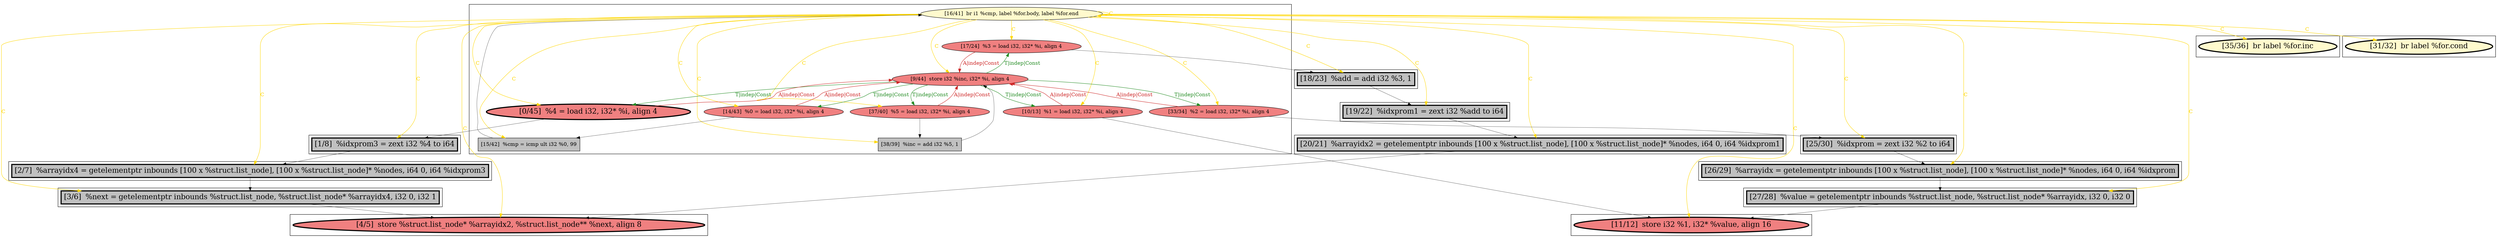 
digraph G {



node742->node744 [style=solid,color=gold,label="C",penwidth=1.0,fontcolor=gold ]
node742->node735 [style=solid,color=gold,label="C",penwidth=1.0,fontcolor=gold ]
node737->node741 [style=solid,color=black,label="",penwidth=0.5,fontcolor=black ]
node744->node741 [style=solid,color=firebrick3,label="A|indep|Const",penwidth=1.0,fontcolor=firebrick3 ]
node741->node740 [style=solid,color=forestgreen,label="T|indep|Const",penwidth=1.0,fontcolor=forestgreen ]
node740->node741 [style=solid,color=firebrick3,label="A|indep|Const",penwidth=1.0,fontcolor=firebrick3 ]
node745->node742 [style=solid,color=black,label="",penwidth=0.5,fontcolor=black ]
node742->node748 [style=solid,color=gold,label="C",penwidth=1.0,fontcolor=gold ]
node742->node745 [style=solid,color=gold,label="C",penwidth=1.0,fontcolor=gold ]
node742->node738 [style=solid,color=gold,label="C",penwidth=1.0,fontcolor=gold ]
node736->node735 [style=solid,color=black,label="",penwidth=0.5,fontcolor=black ]
node731->node730 [style=solid,color=black,label="",penwidth=0.5,fontcolor=black ]
node742->node743 [style=solid,color=gold,label="C",penwidth=1.0,fontcolor=gold ]
node742->node750 [style=solid,color=gold,label="C",penwidth=1.0,fontcolor=gold ]
node742->node731 [style=solid,color=gold,label="C",penwidth=1.0,fontcolor=gold ]
node742->node732 [style=solid,color=gold,label="C",penwidth=1.0,fontcolor=gold ]
node746->node741 [style=solid,color=firebrick3,label="A|indep|Const",penwidth=1.0,fontcolor=firebrick3 ]
node742->node741 [style=solid,color=gold,label="C",penwidth=1.0,fontcolor=gold ]
node742->node746 [style=solid,color=gold,label="C",penwidth=1.0,fontcolor=gold ]
node748->node750 [style=solid,color=black,label="",penwidth=0.5,fontcolor=black ]
node741->node744 [style=solid,color=forestgreen,label="T|indep|Const",penwidth=1.0,fontcolor=forestgreen ]
node742->node734 [style=solid,color=gold,label="C",penwidth=1.0,fontcolor=gold ]
node741->node746 [style=solid,color=forestgreen,label="T|indep|Const",penwidth=1.0,fontcolor=forestgreen ]
node743->node741 [style=solid,color=firebrick3,label="A|indep|Const",penwidth=1.0,fontcolor=firebrick3 ]
node741->node743 [style=solid,color=forestgreen,label="T|indep|Const",penwidth=1.0,fontcolor=forestgreen ]
node742->node730 [style=solid,color=gold,label="C",penwidth=1.0,fontcolor=gold ]
node742->node739 [style=solid,color=gold,label="C",penwidth=1.0,fontcolor=gold ]
node742->node751 [style=solid,color=gold,label="C",penwidth=1.0,fontcolor=gold ]
node742->node742 [style=solid,color=gold,label="C",penwidth=1.0,fontcolor=gold ]
node742->node752 [style=solid,color=gold,label="C",penwidth=1.0,fontcolor=gold ]
node740->node748 [style=solid,color=black,label="",penwidth=0.5,fontcolor=black ]
node738->node749 [style=solid,color=black,label="",penwidth=0.5,fontcolor=black ]
node742->node737 [style=solid,color=gold,label="C",penwidth=1.0,fontcolor=gold ]
node741->node739 [style=solid,color=forestgreen,label="T|indep|Const",penwidth=1.0,fontcolor=forestgreen ]
node741->node738 [style=solid,color=forestgreen,label="T|indep|Const",penwidth=1.0,fontcolor=forestgreen ]
node749->node752 [style=solid,color=black,label="",penwidth=0.5,fontcolor=black ]
node734->node733 [style=solid,color=black,label="",penwidth=0.5,fontcolor=black ]
node742->node733 [style=solid,color=gold,label="C",penwidth=1.0,fontcolor=gold ]
node739->node735 [style=solid,color=black,label="",penwidth=0.5,fontcolor=black ]
node742->node736 [style=solid,color=gold,label="C",penwidth=1.0,fontcolor=gold ]
node752->node736 [style=solid,color=black,label="",penwidth=0.5,fontcolor=black ]
node742->node749 [style=solid,color=gold,label="C",penwidth=1.0,fontcolor=gold ]
node744->node734 [style=solid,color=black,label="",penwidth=0.5,fontcolor=black ]
node750->node732 [style=solid,color=black,label="",penwidth=0.5,fontcolor=black ]
node738->node741 [style=solid,color=firebrick3,label="A|indep|Const",penwidth=1.0,fontcolor=firebrick3 ]
node746->node745 [style=solid,color=black,label="",penwidth=0.5,fontcolor=black ]
node739->node741 [style=solid,color=firebrick3,label="A|indep|Const",penwidth=1.0,fontcolor=firebrick3 ]
node742->node740 [style=solid,color=gold,label="C",penwidth=1.0,fontcolor=gold ]
node743->node737 [style=solid,color=black,label="",penwidth=0.5,fontcolor=black ]
node732->node730 [style=solid,color=black,label="",penwidth=0.5,fontcolor=black ]
node742->node747 [style=solid,color=gold,label="C",penwidth=1.0,fontcolor=gold ]
node733->node731 [style=solid,color=black,label="",penwidth=0.5,fontcolor=black ]


subgraph cluster13 {


node752 [penwidth=3.0,fontsize=20,fillcolor=grey,label="[26/29]  %arrayidx = getelementptr inbounds [100 x %struct.list_node], [100 x %struct.list_node]* %nodes, i64 0, i64 %idxprom",shape=rectangle,style=filled ]



}

subgraph cluster11 {


node750 [penwidth=3.0,fontsize=20,fillcolor=grey,label="[2/7]  %arrayidx4 = getelementptr inbounds [100 x %struct.list_node], [100 x %struct.list_node]* %nodes, i64 0, i64 %idxprom3",shape=rectangle,style=filled ]



}

subgraph cluster10 {


node749 [penwidth=3.0,fontsize=20,fillcolor=grey,label="[25/30]  %idxprom = zext i32 %2 to i64",shape=rectangle,style=filled ]



}

subgraph cluster9 {


node748 [penwidth=3.0,fontsize=20,fillcolor=grey,label="[1/8]  %idxprom3 = zext i32 %4 to i64",shape=rectangle,style=filled ]



}

subgraph cluster8 {


node747 [penwidth=3.0,fontsize=20,fillcolor=lemonchiffon,label="[31/32]  br label %for.cond",shape=ellipse,style=filled ]



}

subgraph cluster7 {


node744 [fillcolor=lightcoral,label="[17/24]  %3 = load i32, i32* %i, align 4",shape=ellipse,style=filled ]
node743 [fillcolor=lightcoral,label="[37/40]  %5 = load i32, i32* %i, align 4",shape=ellipse,style=filled ]
node738 [fillcolor=lightcoral,label="[33/34]  %2 = load i32, i32* %i, align 4",shape=ellipse,style=filled ]
node745 [fillcolor=grey,label="[15/42]  %cmp = icmp ult i32 %0, 99",shape=rectangle,style=filled ]
node742 [fillcolor=lemonchiffon,label="[16/41]  br i1 %cmp, label %for.body, label %for.end",shape=ellipse,style=filled ]
node737 [fillcolor=grey,label="[38/39]  %inc = add i32 %5, 1",shape=rectangle,style=filled ]
node746 [fillcolor=lightcoral,label="[14/43]  %0 = load i32, i32* %i, align 4",shape=ellipse,style=filled ]
node740 [penwidth=3.0,fontsize=20,fillcolor=lightcoral,label="[0/45]  %4 = load i32, i32* %i, align 4",shape=ellipse,style=filled ]
node739 [fillcolor=lightcoral,label="[10/13]  %1 = load i32, i32* %i, align 4",shape=ellipse,style=filled ]
node741 [fillcolor=lightcoral,label="[9/44]  store i32 %inc, i32* %i, align 4",shape=ellipse,style=filled ]



}

subgraph cluster6 {


node736 [penwidth=3.0,fontsize=20,fillcolor=grey,label="[27/28]  %value = getelementptr inbounds %struct.list_node, %struct.list_node* %arrayidx, i32 0, i32 0",shape=rectangle,style=filled ]



}

subgraph cluster0 {


node730 [penwidth=3.0,fontsize=20,fillcolor=lightcoral,label="[4/5]  store %struct.list_node* %arrayidx2, %struct.list_node** %next, align 8",shape=ellipse,style=filled ]



}

subgraph cluster12 {


node751 [penwidth=3.0,fontsize=20,fillcolor=lemonchiffon,label="[35/36]  br label %for.inc",shape=ellipse,style=filled ]



}

subgraph cluster5 {


node735 [penwidth=3.0,fontsize=20,fillcolor=lightcoral,label="[11/12]  store i32 %1, i32* %value, align 16",shape=ellipse,style=filled ]



}

subgraph cluster1 {


node731 [penwidth=3.0,fontsize=20,fillcolor=grey,label="[20/21]  %arrayidx2 = getelementptr inbounds [100 x %struct.list_node], [100 x %struct.list_node]* %nodes, i64 0, i64 %idxprom1",shape=rectangle,style=filled ]



}

subgraph cluster2 {


node732 [penwidth=3.0,fontsize=20,fillcolor=grey,label="[3/6]  %next = getelementptr inbounds %struct.list_node, %struct.list_node* %arrayidx4, i32 0, i32 1",shape=rectangle,style=filled ]



}

subgraph cluster3 {


node733 [penwidth=3.0,fontsize=20,fillcolor=grey,label="[19/22]  %idxprom1 = zext i32 %add to i64",shape=rectangle,style=filled ]



}

subgraph cluster4 {


node734 [penwidth=3.0,fontsize=20,fillcolor=grey,label="[18/23]  %add = add i32 %3, 1",shape=rectangle,style=filled ]



}

}
